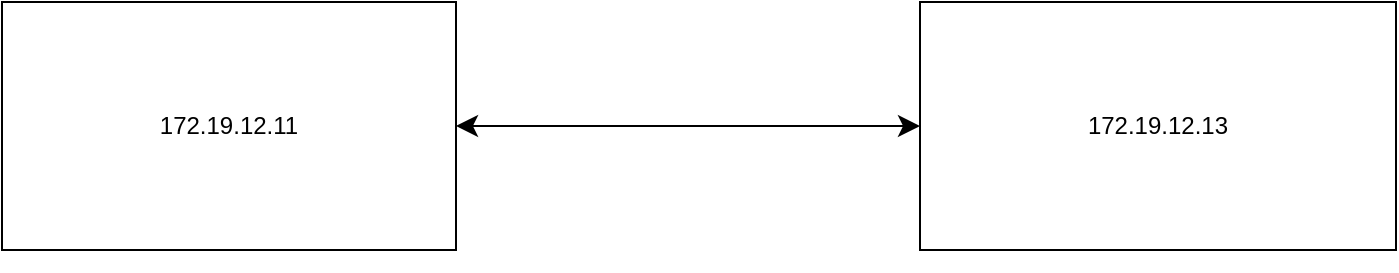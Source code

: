 <mxfile version="23.1.5" type="github">
  <diagram name="Page-1" id="6U74pqHZd-W67Y1fHiGo">
    <mxGraphModel dx="2074" dy="804" grid="0" gridSize="10" guides="1" tooltips="1" connect="1" arrows="1" fold="1" page="0" pageScale="1" pageWidth="827" pageHeight="1169" math="0" shadow="0">
      <root>
        <mxCell id="0" />
        <mxCell id="1" parent="0" />
        <mxCell id="FepR7fJyL6hW4_kRAdUk-1" value="172.19.12.11" style="rounded=0;whiteSpace=wrap;html=1;" vertex="1" parent="1">
          <mxGeometry x="-175" y="142" width="227" height="124" as="geometry" />
        </mxCell>
        <mxCell id="FepR7fJyL6hW4_kRAdUk-2" value="&lt;div&gt;172.19.12.13&lt;/div&gt;" style="rounded=0;whiteSpace=wrap;html=1;" vertex="1" parent="1">
          <mxGeometry x="284" y="142" width="238" height="124" as="geometry" />
        </mxCell>
        <mxCell id="FepR7fJyL6hW4_kRAdUk-3" value="" style="endArrow=classic;startArrow=classic;html=1;rounded=0;fontSize=12;startSize=8;endSize=8;entryX=0;entryY=0.5;entryDx=0;entryDy=0;" edge="1" parent="1" source="FepR7fJyL6hW4_kRAdUk-1" target="FepR7fJyL6hW4_kRAdUk-2">
          <mxGeometry width="50" height="50" relative="1" as="geometry">
            <mxPoint x="242" y="242" as="sourcePoint" />
            <mxPoint x="292" y="192" as="targetPoint" />
          </mxGeometry>
        </mxCell>
        <mxCell id="FepR7fJyL6hW4_kRAdUk-4" style="edgeStyle=none;curved=1;rounded=0;orthogonalLoop=1;jettySize=auto;html=1;exitX=1;exitY=1;exitDx=0;exitDy=0;fontSize=12;startSize=8;endSize=8;" edge="1" parent="1" source="FepR7fJyL6hW4_kRAdUk-1" target="FepR7fJyL6hW4_kRAdUk-1">
          <mxGeometry relative="1" as="geometry" />
        </mxCell>
      </root>
    </mxGraphModel>
  </diagram>
</mxfile>
